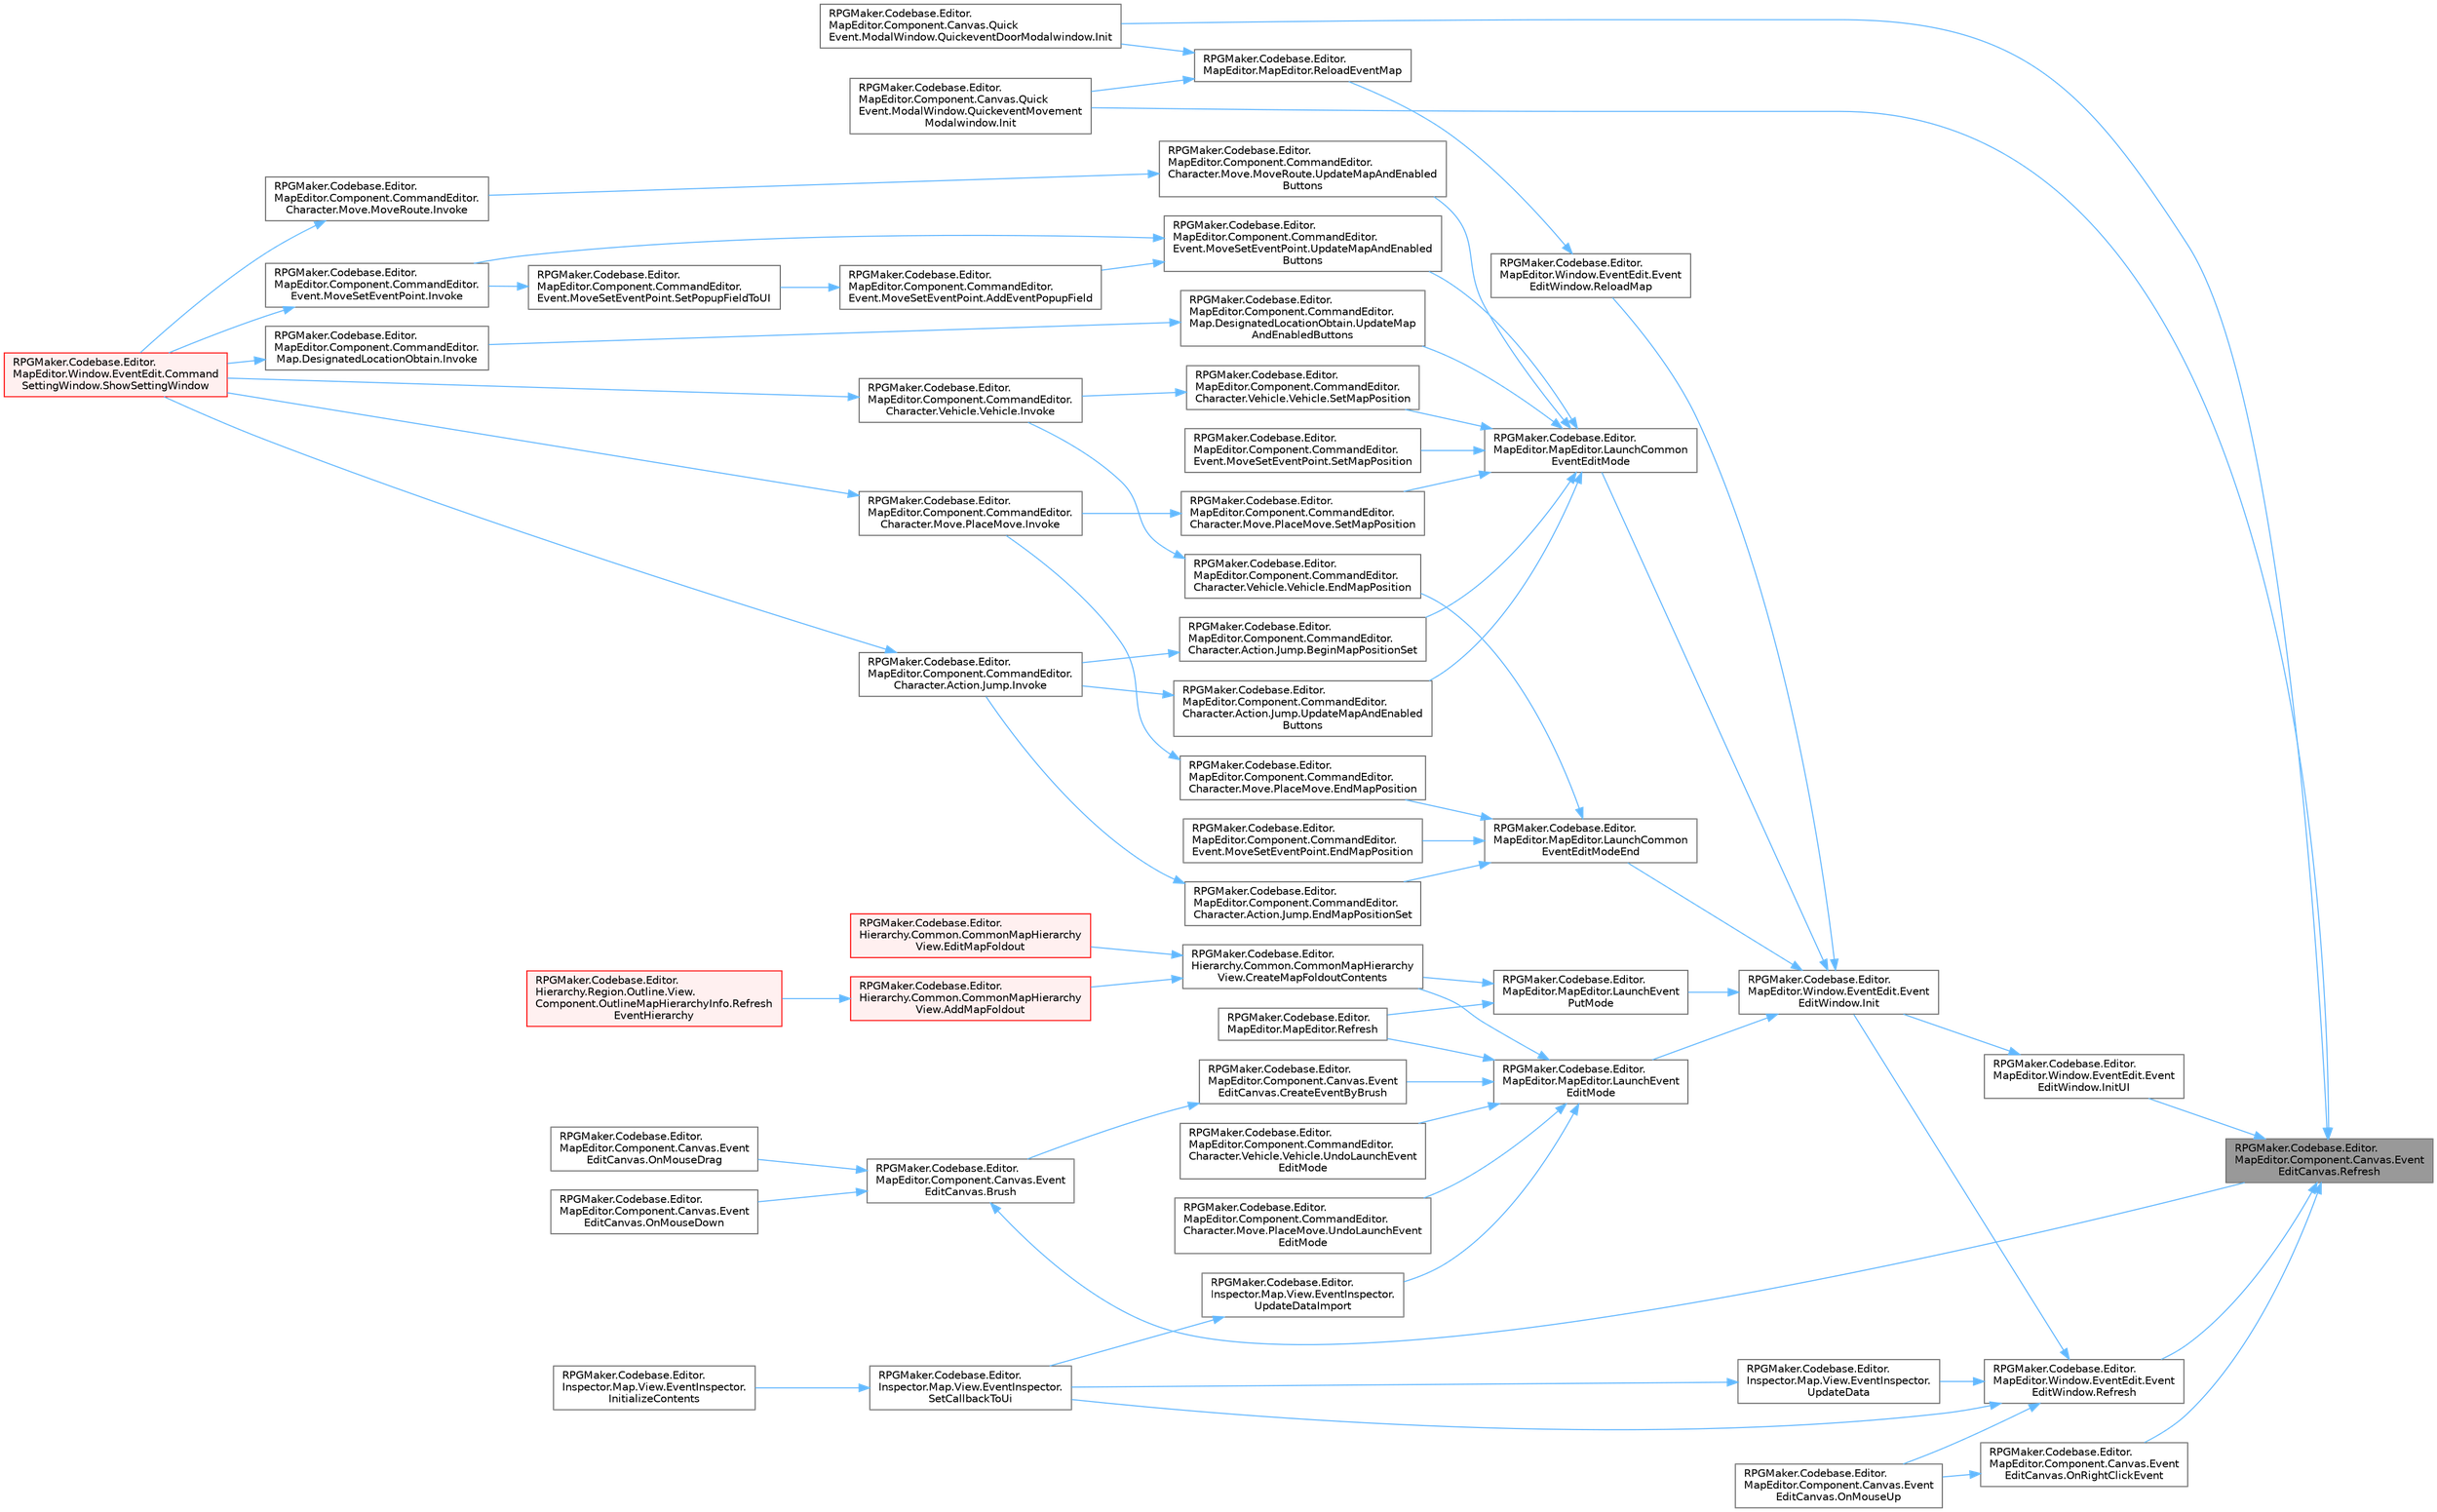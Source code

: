 digraph "RPGMaker.Codebase.Editor.MapEditor.Component.Canvas.EventEditCanvas.Refresh"
{
 // LATEX_PDF_SIZE
  bgcolor="transparent";
  edge [fontname=Helvetica,fontsize=10,labelfontname=Helvetica,labelfontsize=10];
  node [fontname=Helvetica,fontsize=10,shape=box,height=0.2,width=0.4];
  rankdir="RL";
  Node1 [id="Node000001",label="RPGMaker.Codebase.Editor.\lMapEditor.Component.Canvas.Event\lEditCanvas.Refresh",height=0.2,width=0.4,color="gray40", fillcolor="grey60", style="filled", fontcolor="black",tooltip="データおよび表示更新"];
  Node1 -> Node2 [id="edge1_Node000001_Node000002",dir="back",color="steelblue1",style="solid",tooltip=" "];
  Node2 [id="Node000002",label="RPGMaker.Codebase.Editor.\lMapEditor.Component.Canvas.Quick\lEvent.ModalWindow.QuickeventDoorModalwindow.Init",height=0.2,width=0.4,color="grey40", fillcolor="white", style="filled",URL="$de/dde/class_r_p_g_maker_1_1_codebase_1_1_editor_1_1_map_editor_1_1_component_1_1_canvas_1_1_quick_even0f401f0183987560bc8ad020c341b628.html#a54af667d1a538ef4d6db080c64000b40",tooltip=" "];
  Node1 -> Node3 [id="edge2_Node000001_Node000003",dir="back",color="steelblue1",style="solid",tooltip=" "];
  Node3 [id="Node000003",label="RPGMaker.Codebase.Editor.\lMapEditor.Component.Canvas.Quick\lEvent.ModalWindow.QuickeventMovement\lModalwindow.Init",height=0.2,width=0.4,color="grey40", fillcolor="white", style="filled",URL="$db/d5b/class_r_p_g_maker_1_1_codebase_1_1_editor_1_1_map_editor_1_1_component_1_1_canvas_1_1_quick_evenc693a89f60a651f3e44ecd247236fa71.html#a6dcf528c1fa5425b0765970cffa02acb",tooltip=" "];
  Node1 -> Node4 [id="edge3_Node000001_Node000004",dir="back",color="steelblue1",style="solid",tooltip=" "];
  Node4 [id="Node000004",label="RPGMaker.Codebase.Editor.\lMapEditor.Window.EventEdit.Event\lEditWindow.InitUI",height=0.2,width=0.4,color="grey40", fillcolor="white", style="filled",URL="$db/d92/class_r_p_g_maker_1_1_codebase_1_1_editor_1_1_map_editor_1_1_window_1_1_event_edit_1_1_event_edit_window.html#a4dd3e69274e66cba6093f9c28c41460a",tooltip="UIを初期化"];
  Node4 -> Node5 [id="edge4_Node000004_Node000005",dir="back",color="steelblue1",style="solid",tooltip=" "];
  Node5 [id="Node000005",label="RPGMaker.Codebase.Editor.\lMapEditor.Window.EventEdit.Event\lEditWindow.Init",height=0.2,width=0.4,color="grey40", fillcolor="white", style="filled",URL="$db/d92/class_r_p_g_maker_1_1_codebase_1_1_editor_1_1_map_editor_1_1_window_1_1_event_edit_1_1_event_edit_window.html#a4ff85adeafc8399792ae8ad76fb60980",tooltip="初期化"];
  Node5 -> Node6 [id="edge5_Node000005_Node000006",dir="back",color="steelblue1",style="solid",tooltip=" "];
  Node6 [id="Node000006",label="RPGMaker.Codebase.Editor.\lMapEditor.MapEditor.LaunchCommon\lEventEditMode",height=0.2,width=0.4,color="grey40", fillcolor="white", style="filled",URL="$d1/d2d/class_r_p_g_maker_1_1_codebase_1_1_editor_1_1_map_editor_1_1_map_editor.html#a71376b1294e8e033b5137a4d4c10136e",tooltip="座標指定"];
  Node6 -> Node7 [id="edge6_Node000006_Node000007",dir="back",color="steelblue1",style="solid",tooltip=" "];
  Node7 [id="Node000007",label="RPGMaker.Codebase.Editor.\lMapEditor.Component.CommandEditor.\lCharacter.Action.Jump.BeginMapPositionSet",height=0.2,width=0.4,color="grey40", fillcolor="white", style="filled",URL="$d5/de1/class_r_p_g_maker_1_1_codebase_1_1_editor_1_1_map_editor_1_1_component_1_1_command_editor_1_1_character_1_1_action_1_1_jump.html#a9f860dcb065011f6e95faecec0a5b174",tooltip="座標の設定開始。"];
  Node7 -> Node8 [id="edge7_Node000007_Node000008",dir="back",color="steelblue1",style="solid",tooltip=" "];
  Node8 [id="Node000008",label="RPGMaker.Codebase.Editor.\lMapEditor.Component.CommandEditor.\lCharacter.Action.Jump.Invoke",height=0.2,width=0.4,color="grey40", fillcolor="white", style="filled",URL="$d5/de1/class_r_p_g_maker_1_1_codebase_1_1_editor_1_1_map_editor_1_1_component_1_1_command_editor_1_1_character_1_1_action_1_1_jump.html#aae6efe8e2b25e3148bb450be5cb122c8",tooltip=" "];
  Node8 -> Node9 [id="edge8_Node000008_Node000009",dir="back",color="steelblue1",style="solid",tooltip=" "];
  Node9 [id="Node000009",label="RPGMaker.Codebase.Editor.\lMapEditor.Window.EventEdit.Command\lSettingWindow.ShowSettingWindow",height=0.2,width=0.4,color="red", fillcolor="#FFF0F0", style="filled",URL="$d4/d8f/class_r_p_g_maker_1_1_codebase_1_1_editor_1_1_map_editor_1_1_window_1_1_event_edit_1_1_command_setting_window.html#a0849a2097c7f8ce9a6cdbea9cc53f355",tooltip=" "];
  Node6 -> Node12 [id="edge9_Node000006_Node000012",dir="back",color="steelblue1",style="solid",tooltip=" "];
  Node12 [id="Node000012",label="RPGMaker.Codebase.Editor.\lMapEditor.Component.CommandEditor.\lCharacter.Move.PlaceMove.SetMapPosition",height=0.2,width=0.4,color="grey40", fillcolor="white", style="filled",URL="$d5/dae/class_r_p_g_maker_1_1_codebase_1_1_editor_1_1_map_editor_1_1_component_1_1_command_editor_1_1_character_1_1_move_1_1_place_move.html#a75729e5e7e04d63e3c8ba0a159a3a078",tooltip=" "];
  Node12 -> Node13 [id="edge10_Node000012_Node000013",dir="back",color="steelblue1",style="solid",tooltip=" "];
  Node13 [id="Node000013",label="RPGMaker.Codebase.Editor.\lMapEditor.Component.CommandEditor.\lCharacter.Move.PlaceMove.Invoke",height=0.2,width=0.4,color="grey40", fillcolor="white", style="filled",URL="$d5/dae/class_r_p_g_maker_1_1_codebase_1_1_editor_1_1_map_editor_1_1_component_1_1_command_editor_1_1_character_1_1_move_1_1_place_move.html#a63284a1efe0276963c2849c9f29a06fa",tooltip=" "];
  Node13 -> Node9 [id="edge11_Node000013_Node000009",dir="back",color="steelblue1",style="solid",tooltip=" "];
  Node6 -> Node14 [id="edge12_Node000006_Node000014",dir="back",color="steelblue1",style="solid",tooltip=" "];
  Node14 [id="Node000014",label="RPGMaker.Codebase.Editor.\lMapEditor.Component.CommandEditor.\lCharacter.Vehicle.Vehicle.SetMapPosition",height=0.2,width=0.4,color="grey40", fillcolor="white", style="filled",URL="$d7/dac/class_r_p_g_maker_1_1_codebase_1_1_editor_1_1_map_editor_1_1_component_1_1_command_editor_1_1_character_1_1_vehicle_1_1_vehicle.html#abd28acc5cfb3333dad267b2716e06b47",tooltip=" "];
  Node14 -> Node15 [id="edge13_Node000014_Node000015",dir="back",color="steelblue1",style="solid",tooltip=" "];
  Node15 [id="Node000015",label="RPGMaker.Codebase.Editor.\lMapEditor.Component.CommandEditor.\lCharacter.Vehicle.Vehicle.Invoke",height=0.2,width=0.4,color="grey40", fillcolor="white", style="filled",URL="$d7/dac/class_r_p_g_maker_1_1_codebase_1_1_editor_1_1_map_editor_1_1_component_1_1_command_editor_1_1_character_1_1_vehicle_1_1_vehicle.html#a731bd30b0d4a554f2df5b19ec4ae2ccc",tooltip=" "];
  Node15 -> Node9 [id="edge14_Node000015_Node000009",dir="back",color="steelblue1",style="solid",tooltip=" "];
  Node6 -> Node16 [id="edge15_Node000006_Node000016",dir="back",color="steelblue1",style="solid",tooltip=" "];
  Node16 [id="Node000016",label="RPGMaker.Codebase.Editor.\lMapEditor.Component.CommandEditor.\lEvent.MoveSetEventPoint.SetMapPosition",height=0.2,width=0.4,color="grey40", fillcolor="white", style="filled",URL="$dd/d92/class_r_p_g_maker_1_1_codebase_1_1_editor_1_1_map_editor_1_1_component_1_1_command_editor_1_1_event_1_1_move_set_event_point.html#a886f246f2e0383e9b67c5cbe9e6907bc",tooltip=" "];
  Node6 -> Node17 [id="edge16_Node000006_Node000017",dir="back",color="steelblue1",style="solid",tooltip=" "];
  Node17 [id="Node000017",label="RPGMaker.Codebase.Editor.\lMapEditor.Component.CommandEditor.\lCharacter.Action.Jump.UpdateMapAndEnabled\lButtons",height=0.2,width=0.4,color="grey40", fillcolor="white", style="filled",URL="$d5/de1/class_r_p_g_maker_1_1_codebase_1_1_editor_1_1_map_editor_1_1_component_1_1_command_editor_1_1_character_1_1_action_1_1_jump.html#ac86a8cabb58a5f4ddfd053b5bbb2a541",tooltip=" "];
  Node17 -> Node8 [id="edge17_Node000017_Node000008",dir="back",color="steelblue1",style="solid",tooltip=" "];
  Node6 -> Node18 [id="edge18_Node000006_Node000018",dir="back",color="steelblue1",style="solid",tooltip=" "];
  Node18 [id="Node000018",label="RPGMaker.Codebase.Editor.\lMapEditor.Component.CommandEditor.\lCharacter.Move.MoveRoute.UpdateMapAndEnabled\lButtons",height=0.2,width=0.4,color="grey40", fillcolor="white", style="filled",URL="$d5/dcc/class_r_p_g_maker_1_1_codebase_1_1_editor_1_1_map_editor_1_1_component_1_1_command_editor_1_1_character_1_1_move_1_1_move_route.html#aab7235b1f21ed001376d01c5fd65a9dd",tooltip=" "];
  Node18 -> Node19 [id="edge19_Node000018_Node000019",dir="back",color="steelblue1",style="solid",tooltip=" "];
  Node19 [id="Node000019",label="RPGMaker.Codebase.Editor.\lMapEditor.Component.CommandEditor.\lCharacter.Move.MoveRoute.Invoke",height=0.2,width=0.4,color="grey40", fillcolor="white", style="filled",URL="$d5/dcc/class_r_p_g_maker_1_1_codebase_1_1_editor_1_1_map_editor_1_1_component_1_1_command_editor_1_1_character_1_1_move_1_1_move_route.html#aa0e5660dc6dfd220b1c101e6c9ea735d",tooltip=" "];
  Node19 -> Node9 [id="edge20_Node000019_Node000009",dir="back",color="steelblue1",style="solid",tooltip=" "];
  Node6 -> Node20 [id="edge21_Node000006_Node000020",dir="back",color="steelblue1",style="solid",tooltip=" "];
  Node20 [id="Node000020",label="RPGMaker.Codebase.Editor.\lMapEditor.Component.CommandEditor.\lEvent.MoveSetEventPoint.UpdateMapAndEnabled\lButtons",height=0.2,width=0.4,color="grey40", fillcolor="white", style="filled",URL="$dd/d92/class_r_p_g_maker_1_1_codebase_1_1_editor_1_1_map_editor_1_1_component_1_1_command_editor_1_1_event_1_1_move_set_event_point.html#ab4bcf12b7a20eadffbf68b23e6a10f75",tooltip=" "];
  Node20 -> Node21 [id="edge22_Node000020_Node000021",dir="back",color="steelblue1",style="solid",tooltip=" "];
  Node21 [id="Node000021",label="RPGMaker.Codebase.Editor.\lMapEditor.Component.CommandEditor.\lEvent.MoveSetEventPoint.AddEventPopupField",height=0.2,width=0.4,color="grey40", fillcolor="white", style="filled",URL="$dd/d92/class_r_p_g_maker_1_1_codebase_1_1_editor_1_1_map_editor_1_1_component_1_1_command_editor_1_1_event_1_1_move_set_event_point.html#aaaa5c9c8c91f8ec91fbd9ef4fa72082b",tooltip=" "];
  Node21 -> Node22 [id="edge23_Node000021_Node000022",dir="back",color="steelblue1",style="solid",tooltip=" "];
  Node22 [id="Node000022",label="RPGMaker.Codebase.Editor.\lMapEditor.Component.CommandEditor.\lEvent.MoveSetEventPoint.SetPopupFieldToUI",height=0.2,width=0.4,color="grey40", fillcolor="white", style="filled",URL="$dd/d92/class_r_p_g_maker_1_1_codebase_1_1_editor_1_1_map_editor_1_1_component_1_1_command_editor_1_1_event_1_1_move_set_event_point.html#afa59933383e57efb8f91904e841e36ca",tooltip=" "];
  Node22 -> Node23 [id="edge24_Node000022_Node000023",dir="back",color="steelblue1",style="solid",tooltip=" "];
  Node23 [id="Node000023",label="RPGMaker.Codebase.Editor.\lMapEditor.Component.CommandEditor.\lEvent.MoveSetEventPoint.Invoke",height=0.2,width=0.4,color="grey40", fillcolor="white", style="filled",URL="$dd/d92/class_r_p_g_maker_1_1_codebase_1_1_editor_1_1_map_editor_1_1_component_1_1_command_editor_1_1_event_1_1_move_set_event_point.html#a1625c9b8bfa2fd76d4cbb339b5e98e88",tooltip=" "];
  Node23 -> Node9 [id="edge25_Node000023_Node000009",dir="back",color="steelblue1",style="solid",tooltip=" "];
  Node20 -> Node23 [id="edge26_Node000020_Node000023",dir="back",color="steelblue1",style="solid",tooltip=" "];
  Node6 -> Node24 [id="edge27_Node000006_Node000024",dir="back",color="steelblue1",style="solid",tooltip=" "];
  Node24 [id="Node000024",label="RPGMaker.Codebase.Editor.\lMapEditor.Component.CommandEditor.\lMap.DesignatedLocationObtain.UpdateMap\lAndEnabledButtons",height=0.2,width=0.4,color="grey40", fillcolor="white", style="filled",URL="$d8/d8d/class_r_p_g_maker_1_1_codebase_1_1_editor_1_1_map_editor_1_1_component_1_1_command_editor_1_1_ma725bc092bc2eb89e37a7b60b90d9faaa.html#ad320a84e89a9eaeb2d324a8c26758aaa",tooltip=" "];
  Node24 -> Node25 [id="edge28_Node000024_Node000025",dir="back",color="steelblue1",style="solid",tooltip=" "];
  Node25 [id="Node000025",label="RPGMaker.Codebase.Editor.\lMapEditor.Component.CommandEditor.\lMap.DesignatedLocationObtain.Invoke",height=0.2,width=0.4,color="grey40", fillcolor="white", style="filled",URL="$d8/d8d/class_r_p_g_maker_1_1_codebase_1_1_editor_1_1_map_editor_1_1_component_1_1_command_editor_1_1_ma725bc092bc2eb89e37a7b60b90d9faaa.html#a7307a0c69bea82e90d635854e9d59938",tooltip=" "];
  Node25 -> Node9 [id="edge29_Node000025_Node000009",dir="back",color="steelblue1",style="solid",tooltip=" "];
  Node5 -> Node26 [id="edge30_Node000005_Node000026",dir="back",color="steelblue1",style="solid",tooltip=" "];
  Node26 [id="Node000026",label="RPGMaker.Codebase.Editor.\lMapEditor.MapEditor.LaunchCommon\lEventEditModeEnd",height=0.2,width=0.4,color="grey40", fillcolor="white", style="filled",URL="$d1/d2d/class_r_p_g_maker_1_1_codebase_1_1_editor_1_1_map_editor_1_1_map_editor.html#a5c2e2c5f2fde0eeeb7228718cfbe0eb8",tooltip=" "];
  Node26 -> Node27 [id="edge31_Node000026_Node000027",dir="back",color="steelblue1",style="solid",tooltip=" "];
  Node27 [id="Node000027",label="RPGMaker.Codebase.Editor.\lMapEditor.Component.CommandEditor.\lCharacter.Move.PlaceMove.EndMapPosition",height=0.2,width=0.4,color="grey40", fillcolor="white", style="filled",URL="$d5/dae/class_r_p_g_maker_1_1_codebase_1_1_editor_1_1_map_editor_1_1_component_1_1_command_editor_1_1_character_1_1_move_1_1_place_move.html#a8a2b58f7c4a6cf8add78ff670655e42b",tooltip=" "];
  Node27 -> Node13 [id="edge32_Node000027_Node000013",dir="back",color="steelblue1",style="solid",tooltip=" "];
  Node26 -> Node28 [id="edge33_Node000026_Node000028",dir="back",color="steelblue1",style="solid",tooltip=" "];
  Node28 [id="Node000028",label="RPGMaker.Codebase.Editor.\lMapEditor.Component.CommandEditor.\lCharacter.Vehicle.Vehicle.EndMapPosition",height=0.2,width=0.4,color="grey40", fillcolor="white", style="filled",URL="$d7/dac/class_r_p_g_maker_1_1_codebase_1_1_editor_1_1_map_editor_1_1_component_1_1_command_editor_1_1_character_1_1_vehicle_1_1_vehicle.html#ab52dfd8eef581d2b755fcdac5d0c172f",tooltip=" "];
  Node28 -> Node15 [id="edge34_Node000028_Node000015",dir="back",color="steelblue1",style="solid",tooltip=" "];
  Node26 -> Node29 [id="edge35_Node000026_Node000029",dir="back",color="steelblue1",style="solid",tooltip=" "];
  Node29 [id="Node000029",label="RPGMaker.Codebase.Editor.\lMapEditor.Component.CommandEditor.\lEvent.MoveSetEventPoint.EndMapPosition",height=0.2,width=0.4,color="grey40", fillcolor="white", style="filled",URL="$dd/d92/class_r_p_g_maker_1_1_codebase_1_1_editor_1_1_map_editor_1_1_component_1_1_command_editor_1_1_event_1_1_move_set_event_point.html#a2ebfb4a6918ea646ecea2258bf5bbd45",tooltip=" "];
  Node26 -> Node30 [id="edge36_Node000026_Node000030",dir="back",color="steelblue1",style="solid",tooltip=" "];
  Node30 [id="Node000030",label="RPGMaker.Codebase.Editor.\lMapEditor.Component.CommandEditor.\lCharacter.Action.Jump.EndMapPositionSet",height=0.2,width=0.4,color="grey40", fillcolor="white", style="filled",URL="$d5/de1/class_r_p_g_maker_1_1_codebase_1_1_editor_1_1_map_editor_1_1_component_1_1_command_editor_1_1_character_1_1_action_1_1_jump.html#aaa82eb647e2cc19816a24348350b0715",tooltip="座標の設定終了。"];
  Node30 -> Node8 [id="edge37_Node000030_Node000008",dir="back",color="steelblue1",style="solid",tooltip=" "];
  Node5 -> Node31 [id="edge38_Node000005_Node000031",dir="back",color="steelblue1",style="solid",tooltip=" "];
  Node31 [id="Node000031",label="RPGMaker.Codebase.Editor.\lMapEditor.MapEditor.LaunchEvent\lEditMode",height=0.2,width=0.4,color="grey40", fillcolor="white", style="filled",URL="$d1/d2d/class_r_p_g_maker_1_1_codebase_1_1_editor_1_1_map_editor_1_1_map_editor.html#a9332dde4703a160f0ccb15baac16bbe6",tooltip="イベント編集モードに切り替え"];
  Node31 -> Node32 [id="edge39_Node000031_Node000032",dir="back",color="steelblue1",style="solid",tooltip=" "];
  Node32 [id="Node000032",label="RPGMaker.Codebase.Editor.\lMapEditor.Component.Canvas.Event\lEditCanvas.CreateEventByBrush",height=0.2,width=0.4,color="grey40", fillcolor="white", style="filled",URL="$df/d64/class_r_p_g_maker_1_1_codebase_1_1_editor_1_1_map_editor_1_1_component_1_1_canvas_1_1_event_edit_canvas.html#ad6b0f7d721103e7fd954dee75b8bf3c2",tooltip=" "];
  Node32 -> Node33 [id="edge40_Node000032_Node000033",dir="back",color="steelblue1",style="solid",tooltip=" "];
  Node33 [id="Node000033",label="RPGMaker.Codebase.Editor.\lMapEditor.Component.Canvas.Event\lEditCanvas.Brush",height=0.2,width=0.4,color="grey40", fillcolor="white", style="filled",URL="$df/d64/class_r_p_g_maker_1_1_codebase_1_1_editor_1_1_map_editor_1_1_component_1_1_canvas_1_1_event_edit_canvas.html#ab26bd30cbeb774d79fb2f72aba7d48b0",tooltip=" "];
  Node33 -> Node34 [id="edge41_Node000033_Node000034",dir="back",color="steelblue1",style="solid",tooltip=" "];
  Node34 [id="Node000034",label="RPGMaker.Codebase.Editor.\lMapEditor.Component.Canvas.Event\lEditCanvas.OnMouseDown",height=0.2,width=0.4,color="grey40", fillcolor="white", style="filled",URL="$df/d64/class_r_p_g_maker_1_1_codebase_1_1_editor_1_1_map_editor_1_1_component_1_1_canvas_1_1_event_edit_canvas.html#a35a123f6a34a500ff553754503a99294",tooltip=" "];
  Node33 -> Node35 [id="edge42_Node000033_Node000035",dir="back",color="steelblue1",style="solid",tooltip=" "];
  Node35 [id="Node000035",label="RPGMaker.Codebase.Editor.\lMapEditor.Component.Canvas.Event\lEditCanvas.OnMouseDrag",height=0.2,width=0.4,color="grey40", fillcolor="white", style="filled",URL="$df/d64/class_r_p_g_maker_1_1_codebase_1_1_editor_1_1_map_editor_1_1_component_1_1_canvas_1_1_event_edit_canvas.html#a4a88198269c75ee5977b9997ea031127",tooltip=" "];
  Node33 -> Node1 [id="edge43_Node000033_Node000001",dir="back",color="steelblue1",style="solid",tooltip=" "];
  Node31 -> Node36 [id="edge44_Node000031_Node000036",dir="back",color="steelblue1",style="solid",tooltip=" "];
  Node36 [id="Node000036",label="RPGMaker.Codebase.Editor.\lHierarchy.Common.CommonMapHierarchy\lView.CreateMapFoldoutContents",height=0.2,width=0.4,color="grey40", fillcolor="white", style="filled",URL="$d5/d90/class_r_p_g_maker_1_1_codebase_1_1_editor_1_1_hierarchy_1_1_common_1_1_common_map_hierarchy_view.html#a74a7b0401aff75adcf7892a8fa614609",tooltip="マップのFoldout内のコンテンツを作成する。"];
  Node36 -> Node37 [id="edge45_Node000036_Node000037",dir="back",color="steelblue1",style="solid",tooltip=" "];
  Node37 [id="Node000037",label="RPGMaker.Codebase.Editor.\lHierarchy.Common.CommonMapHierarchy\lView.AddMapFoldout",height=0.2,width=0.4,color="red", fillcolor="#FFF0F0", style="filled",URL="$d5/d90/class_r_p_g_maker_1_1_codebase_1_1_editor_1_1_hierarchy_1_1_common_1_1_common_map_hierarchy_view.html#a2b293f01e03017e6e1d1c607afe42043",tooltip="ヒエラルキーに1つのマップのFoldoutを追加する。"];
  Node37 -> Node38 [id="edge46_Node000037_Node000038",dir="back",color="steelblue1",style="solid",tooltip=" "];
  Node38 [id="Node000038",label="RPGMaker.Codebase.Editor.\lHierarchy.Region.Outline.View.\lComponent.OutlineMapHierarchyInfo.Refresh\lEventHierarchy",height=0.2,width=0.4,color="red", fillcolor="#FFF0F0", style="filled",URL="$d7/d2b/class_r_p_g_maker_1_1_codebase_1_1_editor_1_1_hierarchy_1_1_region_1_1_outline_1_1_view_1_1_compe4f35baf70c1520dbfb4c736bb2d7577.html#adc55d38a82f5d13d6884af973f3ab346",tooltip=" "];
  Node36 -> Node42 [id="edge47_Node000036_Node000042",dir="back",color="steelblue1",style="solid",tooltip=" "];
  Node42 [id="Node000042",label="RPGMaker.Codebase.Editor.\lHierarchy.Common.CommonMapHierarchy\lView.EditMapFoldout",height=0.2,width=0.4,color="red", fillcolor="#FFF0F0", style="filled",URL="$d5/d90/class_r_p_g_maker_1_1_codebase_1_1_editor_1_1_hierarchy_1_1_common_1_1_common_map_hierarchy_view.html#ae26f296a9d14c61fb450ec64127316f5",tooltip="既にあるMapFoldoutの中身を刷新する"];
  Node31 -> Node44 [id="edge48_Node000031_Node000044",dir="back",color="steelblue1",style="solid",tooltip=" "];
  Node44 [id="Node000044",label="RPGMaker.Codebase.Editor.\lMapEditor.MapEditor.Refresh",height=0.2,width=0.4,color="grey40", fillcolor="white", style="filled",URL="$d1/d2d/class_r_p_g_maker_1_1_codebase_1_1_editor_1_1_map_editor_1_1_map_editor.html#a4dd68b6e5766d680f94d7d811b19b773",tooltip=" "];
  Node31 -> Node45 [id="edge49_Node000031_Node000045",dir="back",color="steelblue1",style="solid",tooltip=" "];
  Node45 [id="Node000045",label="RPGMaker.Codebase.Editor.\lMapEditor.Component.CommandEditor.\lCharacter.Move.PlaceMove.UndoLaunchEvent\lEditMode",height=0.2,width=0.4,color="grey40", fillcolor="white", style="filled",URL="$d5/dae/class_r_p_g_maker_1_1_codebase_1_1_editor_1_1_map_editor_1_1_component_1_1_command_editor_1_1_character_1_1_move_1_1_place_move.html#ae799283159066a554c632d401688e7a7",tooltip=" "];
  Node31 -> Node46 [id="edge50_Node000031_Node000046",dir="back",color="steelblue1",style="solid",tooltip=" "];
  Node46 [id="Node000046",label="RPGMaker.Codebase.Editor.\lMapEditor.Component.CommandEditor.\lCharacter.Vehicle.Vehicle.UndoLaunchEvent\lEditMode",height=0.2,width=0.4,color="grey40", fillcolor="white", style="filled",URL="$d7/dac/class_r_p_g_maker_1_1_codebase_1_1_editor_1_1_map_editor_1_1_component_1_1_command_editor_1_1_character_1_1_vehicle_1_1_vehicle.html#a3fbf17099b57470a1aac1b770627f5e7",tooltip=" "];
  Node31 -> Node47 [id="edge51_Node000031_Node000047",dir="back",color="steelblue1",style="solid",tooltip=" "];
  Node47 [id="Node000047",label="RPGMaker.Codebase.Editor.\lInspector.Map.View.EventInspector.\lUpdateDataImport",height=0.2,width=0.4,color="grey40", fillcolor="white", style="filled",URL="$d1/d3b/class_r_p_g_maker_1_1_codebase_1_1_editor_1_1_inspector_1_1_map_1_1_view_1_1_event_inspector.html#a178f3e886fb5f32d95fd545ba39536a0",tooltip=" "];
  Node47 -> Node48 [id="edge52_Node000047_Node000048",dir="back",color="steelblue1",style="solid",tooltip=" "];
  Node48 [id="Node000048",label="RPGMaker.Codebase.Editor.\lInspector.Map.View.EventInspector.\lSetCallbackToUi",height=0.2,width=0.4,color="grey40", fillcolor="white", style="filled",URL="$d1/d3b/class_r_p_g_maker_1_1_codebase_1_1_editor_1_1_inspector_1_1_map_1_1_view_1_1_event_inspector.html#aea628a54f04e14d379c90d79d8d63e7a",tooltip="UIにコールバック処理を登録"];
  Node48 -> Node49 [id="edge53_Node000048_Node000049",dir="back",color="steelblue1",style="solid",tooltip=" "];
  Node49 [id="Node000049",label="RPGMaker.Codebase.Editor.\lInspector.Map.View.EventInspector.\lInitializeContents",height=0.2,width=0.4,color="grey40", fillcolor="white", style="filled",URL="$d1/d3b/class_r_p_g_maker_1_1_codebase_1_1_editor_1_1_inspector_1_1_map_1_1_view_1_1_event_inspector.html#a9d0110ec9a7c148858f20d09c01d8ee2",tooltip="初期化処理"];
  Node5 -> Node50 [id="edge54_Node000005_Node000050",dir="back",color="steelblue1",style="solid",tooltip=" "];
  Node50 [id="Node000050",label="RPGMaker.Codebase.Editor.\lMapEditor.MapEditor.LaunchEvent\lPutMode",height=0.2,width=0.4,color="grey40", fillcolor="white", style="filled",URL="$d1/d2d/class_r_p_g_maker_1_1_codebase_1_1_editor_1_1_map_editor_1_1_map_editor.html#a2c5f7de25efddd1120bb5f8e519bc324",tooltip="イベント設置モードに切り替え"];
  Node50 -> Node36 [id="edge55_Node000050_Node000036",dir="back",color="steelblue1",style="solid",tooltip=" "];
  Node50 -> Node44 [id="edge56_Node000050_Node000044",dir="back",color="steelblue1",style="solid",tooltip=" "];
  Node5 -> Node51 [id="edge57_Node000005_Node000051",dir="back",color="steelblue1",style="solid",tooltip=" "];
  Node51 [id="Node000051",label="RPGMaker.Codebase.Editor.\lMapEditor.Window.EventEdit.Event\lEditWindow.ReloadMap",height=0.2,width=0.4,color="grey40", fillcolor="white", style="filled",URL="$db/d92/class_r_p_g_maker_1_1_codebase_1_1_editor_1_1_map_editor_1_1_window_1_1_event_edit_1_1_event_edit_window.html#a34653d2ea392ff315a4670d1568cb7a7",tooltip=" "];
  Node51 -> Node52 [id="edge58_Node000051_Node000052",dir="back",color="steelblue1",style="solid",tooltip=" "];
  Node52 [id="Node000052",label="RPGMaker.Codebase.Editor.\lMapEditor.MapEditor.ReloadEventMap",height=0.2,width=0.4,color="grey40", fillcolor="white", style="filled",URL="$d1/d2d/class_r_p_g_maker_1_1_codebase_1_1_editor_1_1_map_editor_1_1_map_editor.html#ae1988ba36b2fabfe852ab86c5ce9c730",tooltip=" "];
  Node52 -> Node2 [id="edge59_Node000052_Node000002",dir="back",color="steelblue1",style="solid",tooltip=" "];
  Node52 -> Node3 [id="edge60_Node000052_Node000003",dir="back",color="steelblue1",style="solid",tooltip=" "];
  Node1 -> Node53 [id="edge61_Node000001_Node000053",dir="back",color="steelblue1",style="solid",tooltip=" "];
  Node53 [id="Node000053",label="RPGMaker.Codebase.Editor.\lMapEditor.Component.Canvas.Event\lEditCanvas.OnRightClickEvent",height=0.2,width=0.4,color="grey40", fillcolor="white", style="filled",URL="$df/d64/class_r_p_g_maker_1_1_codebase_1_1_editor_1_1_map_editor_1_1_component_1_1_canvas_1_1_event_edit_canvas.html#a8676f768957dc03cc2c11dfceffe4009",tooltip=" "];
  Node53 -> Node54 [id="edge62_Node000053_Node000054",dir="back",color="steelblue1",style="solid",tooltip=" "];
  Node54 [id="Node000054",label="RPGMaker.Codebase.Editor.\lMapEditor.Component.Canvas.Event\lEditCanvas.OnMouseUp",height=0.2,width=0.4,color="grey40", fillcolor="white", style="filled",URL="$df/d64/class_r_p_g_maker_1_1_codebase_1_1_editor_1_1_map_editor_1_1_component_1_1_canvas_1_1_event_edit_canvas.html#a12f00b58b7d3a594e87001b6d90e5b5c",tooltip=" "];
  Node1 -> Node55 [id="edge63_Node000001_Node000055",dir="back",color="steelblue1",style="solid",tooltip=" "];
  Node55 [id="Node000055",label="RPGMaker.Codebase.Editor.\lMapEditor.Window.EventEdit.Event\lEditWindow.Refresh",height=0.2,width=0.4,color="grey40", fillcolor="white", style="filled",URL="$db/d92/class_r_p_g_maker_1_1_codebase_1_1_editor_1_1_map_editor_1_1_window_1_1_event_edit_1_1_event_edit_window.html#a7c14942946148397f62c7b4fc3d011d9",tooltip="データおよび表示を更新"];
  Node55 -> Node5 [id="edge64_Node000055_Node000005",dir="back",color="steelblue1",style="solid",tooltip=" "];
  Node55 -> Node54 [id="edge65_Node000055_Node000054",dir="back",color="steelblue1",style="solid",tooltip=" "];
  Node55 -> Node48 [id="edge66_Node000055_Node000048",dir="back",color="steelblue1",style="solid",tooltip=" "];
  Node55 -> Node56 [id="edge67_Node000055_Node000056",dir="back",color="steelblue1",style="solid",tooltip=" "];
  Node56 [id="Node000056",label="RPGMaker.Codebase.Editor.\lInspector.Map.View.EventInspector.\lUpdateData",height=0.2,width=0.4,color="grey40", fillcolor="white", style="filled",URL="$d1/d3b/class_r_p_g_maker_1_1_codebase_1_1_editor_1_1_inspector_1_1_map_1_1_view_1_1_event_inspector.html#aaa8ef139f586dfa5b220590c2bc59788",tooltip=" "];
  Node56 -> Node48 [id="edge68_Node000056_Node000048",dir="back",color="steelblue1",style="solid",tooltip=" "];
}
